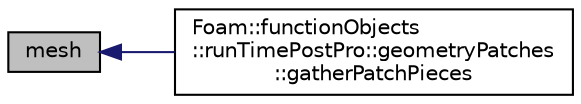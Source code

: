 digraph "mesh"
{
  bgcolor="transparent";
  edge [fontname="Helvetica",fontsize="10",labelfontname="Helvetica",labelfontsize="10"];
  node [fontname="Helvetica",fontsize="10",shape=record];
  rankdir="LR";
  Node1 [label="mesh",height=0.2,width=0.4,color="black", fillcolor="grey75", style="filled" fontcolor="black"];
  Node1 -> Node2 [dir="back",color="midnightblue",fontsize="10",style="solid",fontname="Helvetica"];
  Node2 [label="Foam::functionObjects\l::runTimePostPro::geometryPatches\l::gatherPatchPieces",height=0.2,width=0.4,color="black",URL="$classFoam_1_1functionObjects_1_1runTimePostPro_1_1geometryPatches.html#ac6357c911dfaef00413bfcb51b0eecb8",tooltip="Gather and convert patches to multi-piece dataset with vtkPolyData for each patch/processor. "];
}
